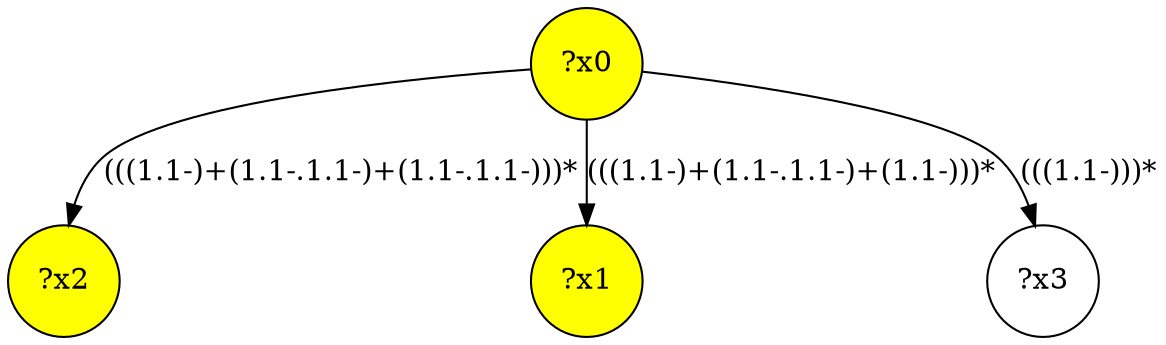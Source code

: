 digraph g {
	x2 [fillcolor="yellow", style="filled," shape=circle, label="?x2"];
	x0 [fillcolor="yellow", style="filled," shape=circle, label="?x0"];
	x1 [fillcolor="yellow", style="filled," shape=circle, label="?x1"];
	x0 -> x1 [label="(((1.1-)+(1.1-.1.1-)+(1.1-)))*"];
	x0 -> x2 [label="(((1.1-)+(1.1-.1.1-)+(1.1-.1.1-)))*"];
	x3 [shape=circle, label="?x3"];
	x0 -> x3 [label="(((1.1-)))*"];
}
